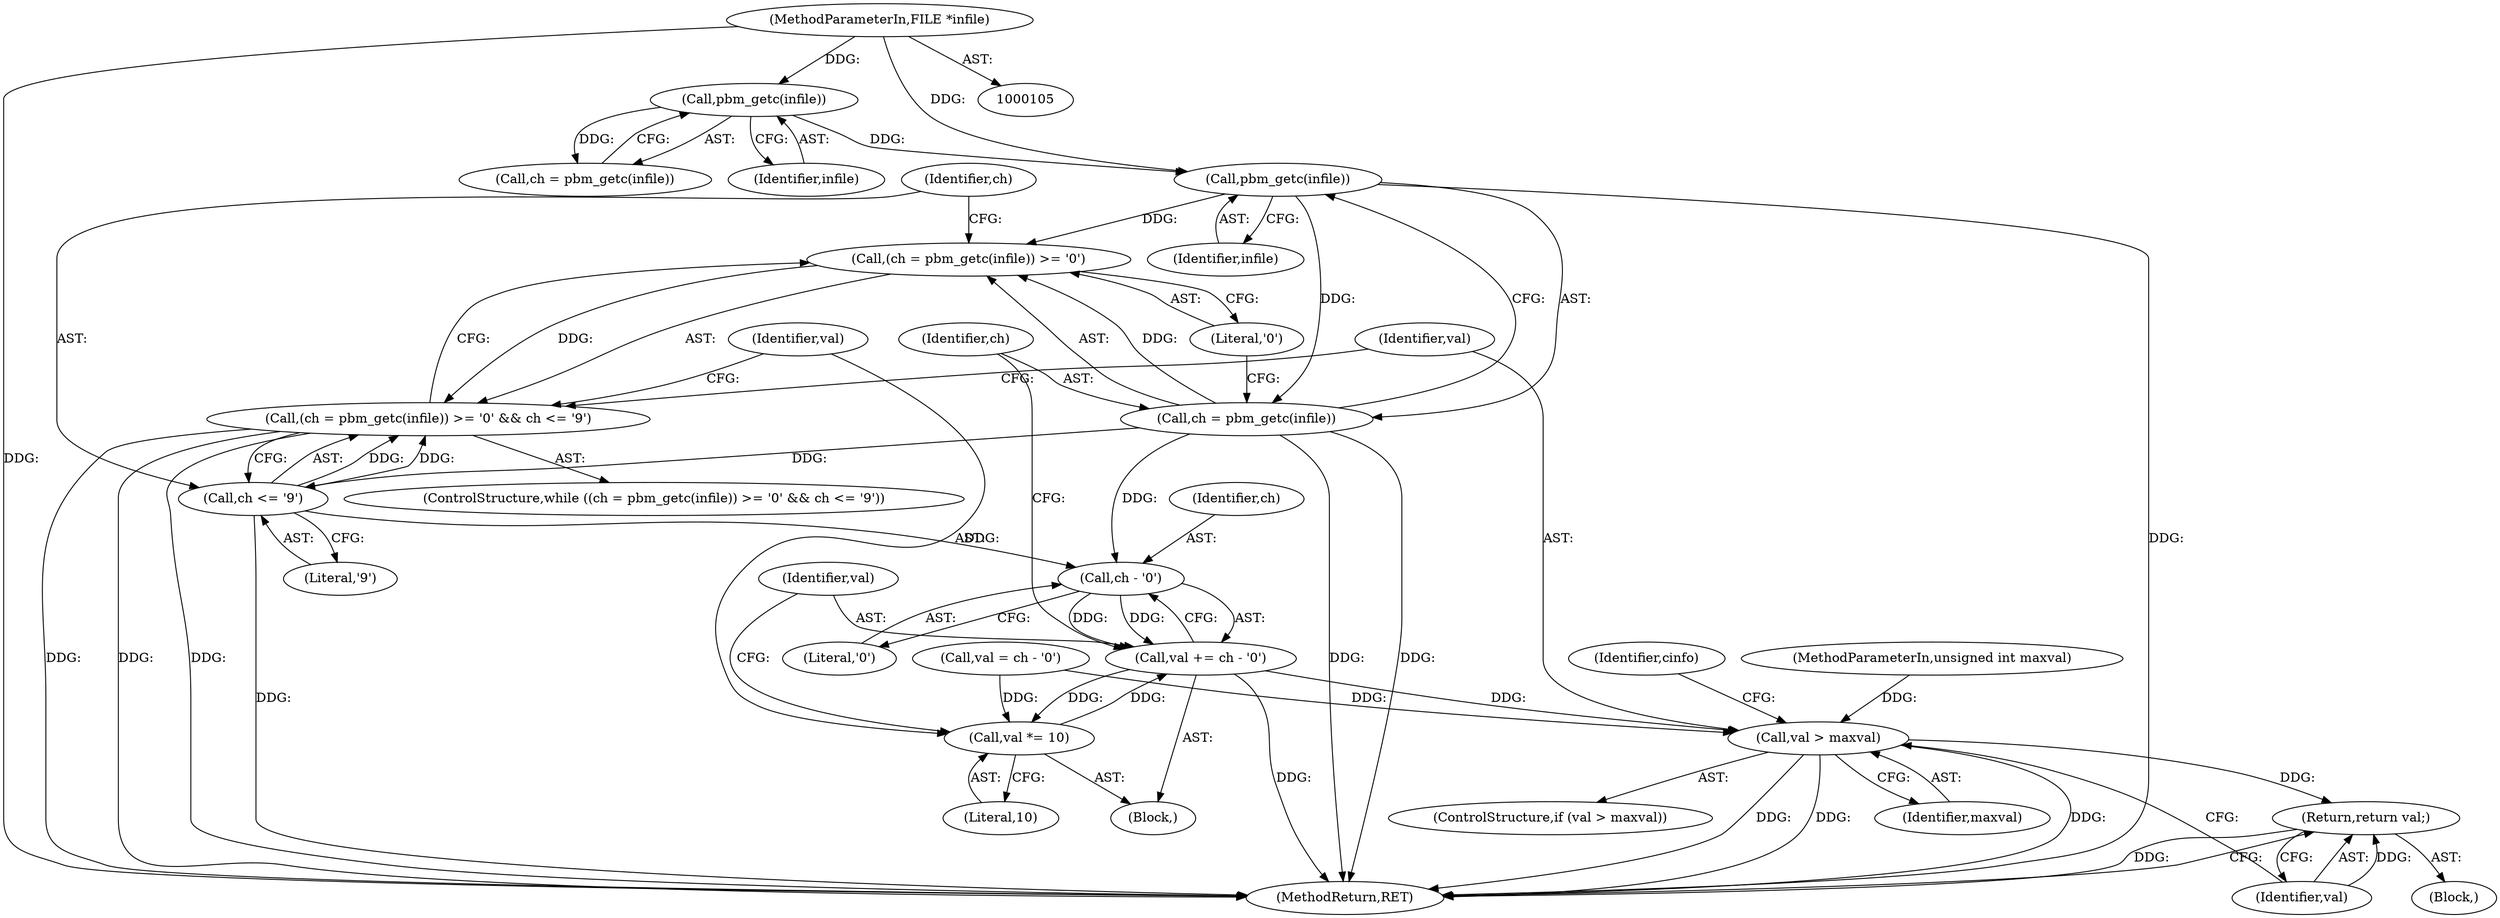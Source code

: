 digraph "0_libjpeg-turbo_9c78a04df4e44ef6487eee99c4258397f4fdca55_3@API" {
"1000161" [label="(Call,pbm_getc(infile))"];
"1000116" [label="(Call,pbm_getc(infile))"];
"1000107" [label="(MethodParameterIn,FILE *infile)"];
"1000158" [label="(Call,(ch = pbm_getc(infile)) >= '0')"];
"1000157" [label="(Call,(ch = pbm_getc(infile)) >= '0' && ch <= '9')"];
"1000159" [label="(Call,ch = pbm_getc(infile))"];
"1000164" [label="(Call,ch <= '9')"];
"1000173" [label="(Call,ch - '0')"];
"1000171" [label="(Call,val += ch - '0')"];
"1000168" [label="(Call,val *= 10)"];
"1000177" [label="(Call,val > maxval)"];
"1000183" [label="(Return,return val;)"];
"1000160" [label="(Identifier,ch)"];
"1000185" [label="(MethodReturn,RET)"];
"1000157" [label="(Call,(ch = pbm_getc(infile)) >= '0' && ch <= '9')"];
"1000151" [label="(Call,val = ch - '0')"];
"1000179" [label="(Identifier,maxval)"];
"1000107" [label="(MethodParameterIn,FILE *infile)"];
"1000172" [label="(Identifier,val)"];
"1000158" [label="(Call,(ch = pbm_getc(infile)) >= '0')"];
"1000183" [label="(Return,return val;)"];
"1000114" [label="(Call,ch = pbm_getc(infile))"];
"1000178" [label="(Identifier,val)"];
"1000177" [label="(Call,val > maxval)"];
"1000164" [label="(Call,ch <= '9')"];
"1000168" [label="(Call,val *= 10)"];
"1000162" [label="(Identifier,infile)"];
"1000171" [label="(Call,val += ch - '0')"];
"1000169" [label="(Identifier,val)"];
"1000116" [label="(Call,pbm_getc(infile))"];
"1000175" [label="(Literal,'0')"];
"1000176" [label="(ControlStructure,if (val > maxval))"];
"1000161" [label="(Call,pbm_getc(infile))"];
"1000156" [label="(ControlStructure,while ((ch = pbm_getc(infile)) >= '0' && ch <= '9'))"];
"1000174" [label="(Identifier,ch)"];
"1000181" [label="(Identifier,cinfo)"];
"1000184" [label="(Identifier,val)"];
"1000159" [label="(Call,ch = pbm_getc(infile))"];
"1000117" [label="(Identifier,infile)"];
"1000163" [label="(Literal,'0')"];
"1000109" [label="(Block,)"];
"1000108" [label="(MethodParameterIn,unsigned int maxval)"];
"1000166" [label="(Literal,'9')"];
"1000165" [label="(Identifier,ch)"];
"1000173" [label="(Call,ch - '0')"];
"1000170" [label="(Literal,10)"];
"1000167" [label="(Block,)"];
"1000161" -> "1000159"  [label="AST: "];
"1000161" -> "1000162"  [label="CFG: "];
"1000162" -> "1000161"  [label="AST: "];
"1000159" -> "1000161"  [label="CFG: "];
"1000161" -> "1000185"  [label="DDG: "];
"1000161" -> "1000158"  [label="DDG: "];
"1000161" -> "1000159"  [label="DDG: "];
"1000116" -> "1000161"  [label="DDG: "];
"1000107" -> "1000161"  [label="DDG: "];
"1000116" -> "1000114"  [label="AST: "];
"1000116" -> "1000117"  [label="CFG: "];
"1000117" -> "1000116"  [label="AST: "];
"1000114" -> "1000116"  [label="CFG: "];
"1000116" -> "1000114"  [label="DDG: "];
"1000107" -> "1000116"  [label="DDG: "];
"1000107" -> "1000105"  [label="AST: "];
"1000107" -> "1000185"  [label="DDG: "];
"1000158" -> "1000157"  [label="AST: "];
"1000158" -> "1000163"  [label="CFG: "];
"1000159" -> "1000158"  [label="AST: "];
"1000163" -> "1000158"  [label="AST: "];
"1000165" -> "1000158"  [label="CFG: "];
"1000157" -> "1000158"  [label="CFG: "];
"1000158" -> "1000157"  [label="DDG: "];
"1000159" -> "1000158"  [label="DDG: "];
"1000157" -> "1000156"  [label="AST: "];
"1000157" -> "1000164"  [label="CFG: "];
"1000164" -> "1000157"  [label="AST: "];
"1000169" -> "1000157"  [label="CFG: "];
"1000178" -> "1000157"  [label="CFG: "];
"1000157" -> "1000185"  [label="DDG: "];
"1000157" -> "1000185"  [label="DDG: "];
"1000157" -> "1000185"  [label="DDG: "];
"1000164" -> "1000157"  [label="DDG: "];
"1000164" -> "1000157"  [label="DDG: "];
"1000160" -> "1000159"  [label="AST: "];
"1000163" -> "1000159"  [label="CFG: "];
"1000159" -> "1000185"  [label="DDG: "];
"1000159" -> "1000185"  [label="DDG: "];
"1000159" -> "1000164"  [label="DDG: "];
"1000159" -> "1000173"  [label="DDG: "];
"1000164" -> "1000166"  [label="CFG: "];
"1000165" -> "1000164"  [label="AST: "];
"1000166" -> "1000164"  [label="AST: "];
"1000164" -> "1000185"  [label="DDG: "];
"1000164" -> "1000173"  [label="DDG: "];
"1000173" -> "1000171"  [label="AST: "];
"1000173" -> "1000175"  [label="CFG: "];
"1000174" -> "1000173"  [label="AST: "];
"1000175" -> "1000173"  [label="AST: "];
"1000171" -> "1000173"  [label="CFG: "];
"1000173" -> "1000171"  [label="DDG: "];
"1000173" -> "1000171"  [label="DDG: "];
"1000171" -> "1000167"  [label="AST: "];
"1000172" -> "1000171"  [label="AST: "];
"1000160" -> "1000171"  [label="CFG: "];
"1000171" -> "1000185"  [label="DDG: "];
"1000171" -> "1000168"  [label="DDG: "];
"1000168" -> "1000171"  [label="DDG: "];
"1000171" -> "1000177"  [label="DDG: "];
"1000168" -> "1000167"  [label="AST: "];
"1000168" -> "1000170"  [label="CFG: "];
"1000169" -> "1000168"  [label="AST: "];
"1000170" -> "1000168"  [label="AST: "];
"1000172" -> "1000168"  [label="CFG: "];
"1000151" -> "1000168"  [label="DDG: "];
"1000177" -> "1000176"  [label="AST: "];
"1000177" -> "1000179"  [label="CFG: "];
"1000178" -> "1000177"  [label="AST: "];
"1000179" -> "1000177"  [label="AST: "];
"1000181" -> "1000177"  [label="CFG: "];
"1000184" -> "1000177"  [label="CFG: "];
"1000177" -> "1000185"  [label="DDG: "];
"1000177" -> "1000185"  [label="DDG: "];
"1000177" -> "1000185"  [label="DDG: "];
"1000151" -> "1000177"  [label="DDG: "];
"1000108" -> "1000177"  [label="DDG: "];
"1000177" -> "1000183"  [label="DDG: "];
"1000183" -> "1000109"  [label="AST: "];
"1000183" -> "1000184"  [label="CFG: "];
"1000184" -> "1000183"  [label="AST: "];
"1000185" -> "1000183"  [label="CFG: "];
"1000183" -> "1000185"  [label="DDG: "];
"1000184" -> "1000183"  [label="DDG: "];
}
